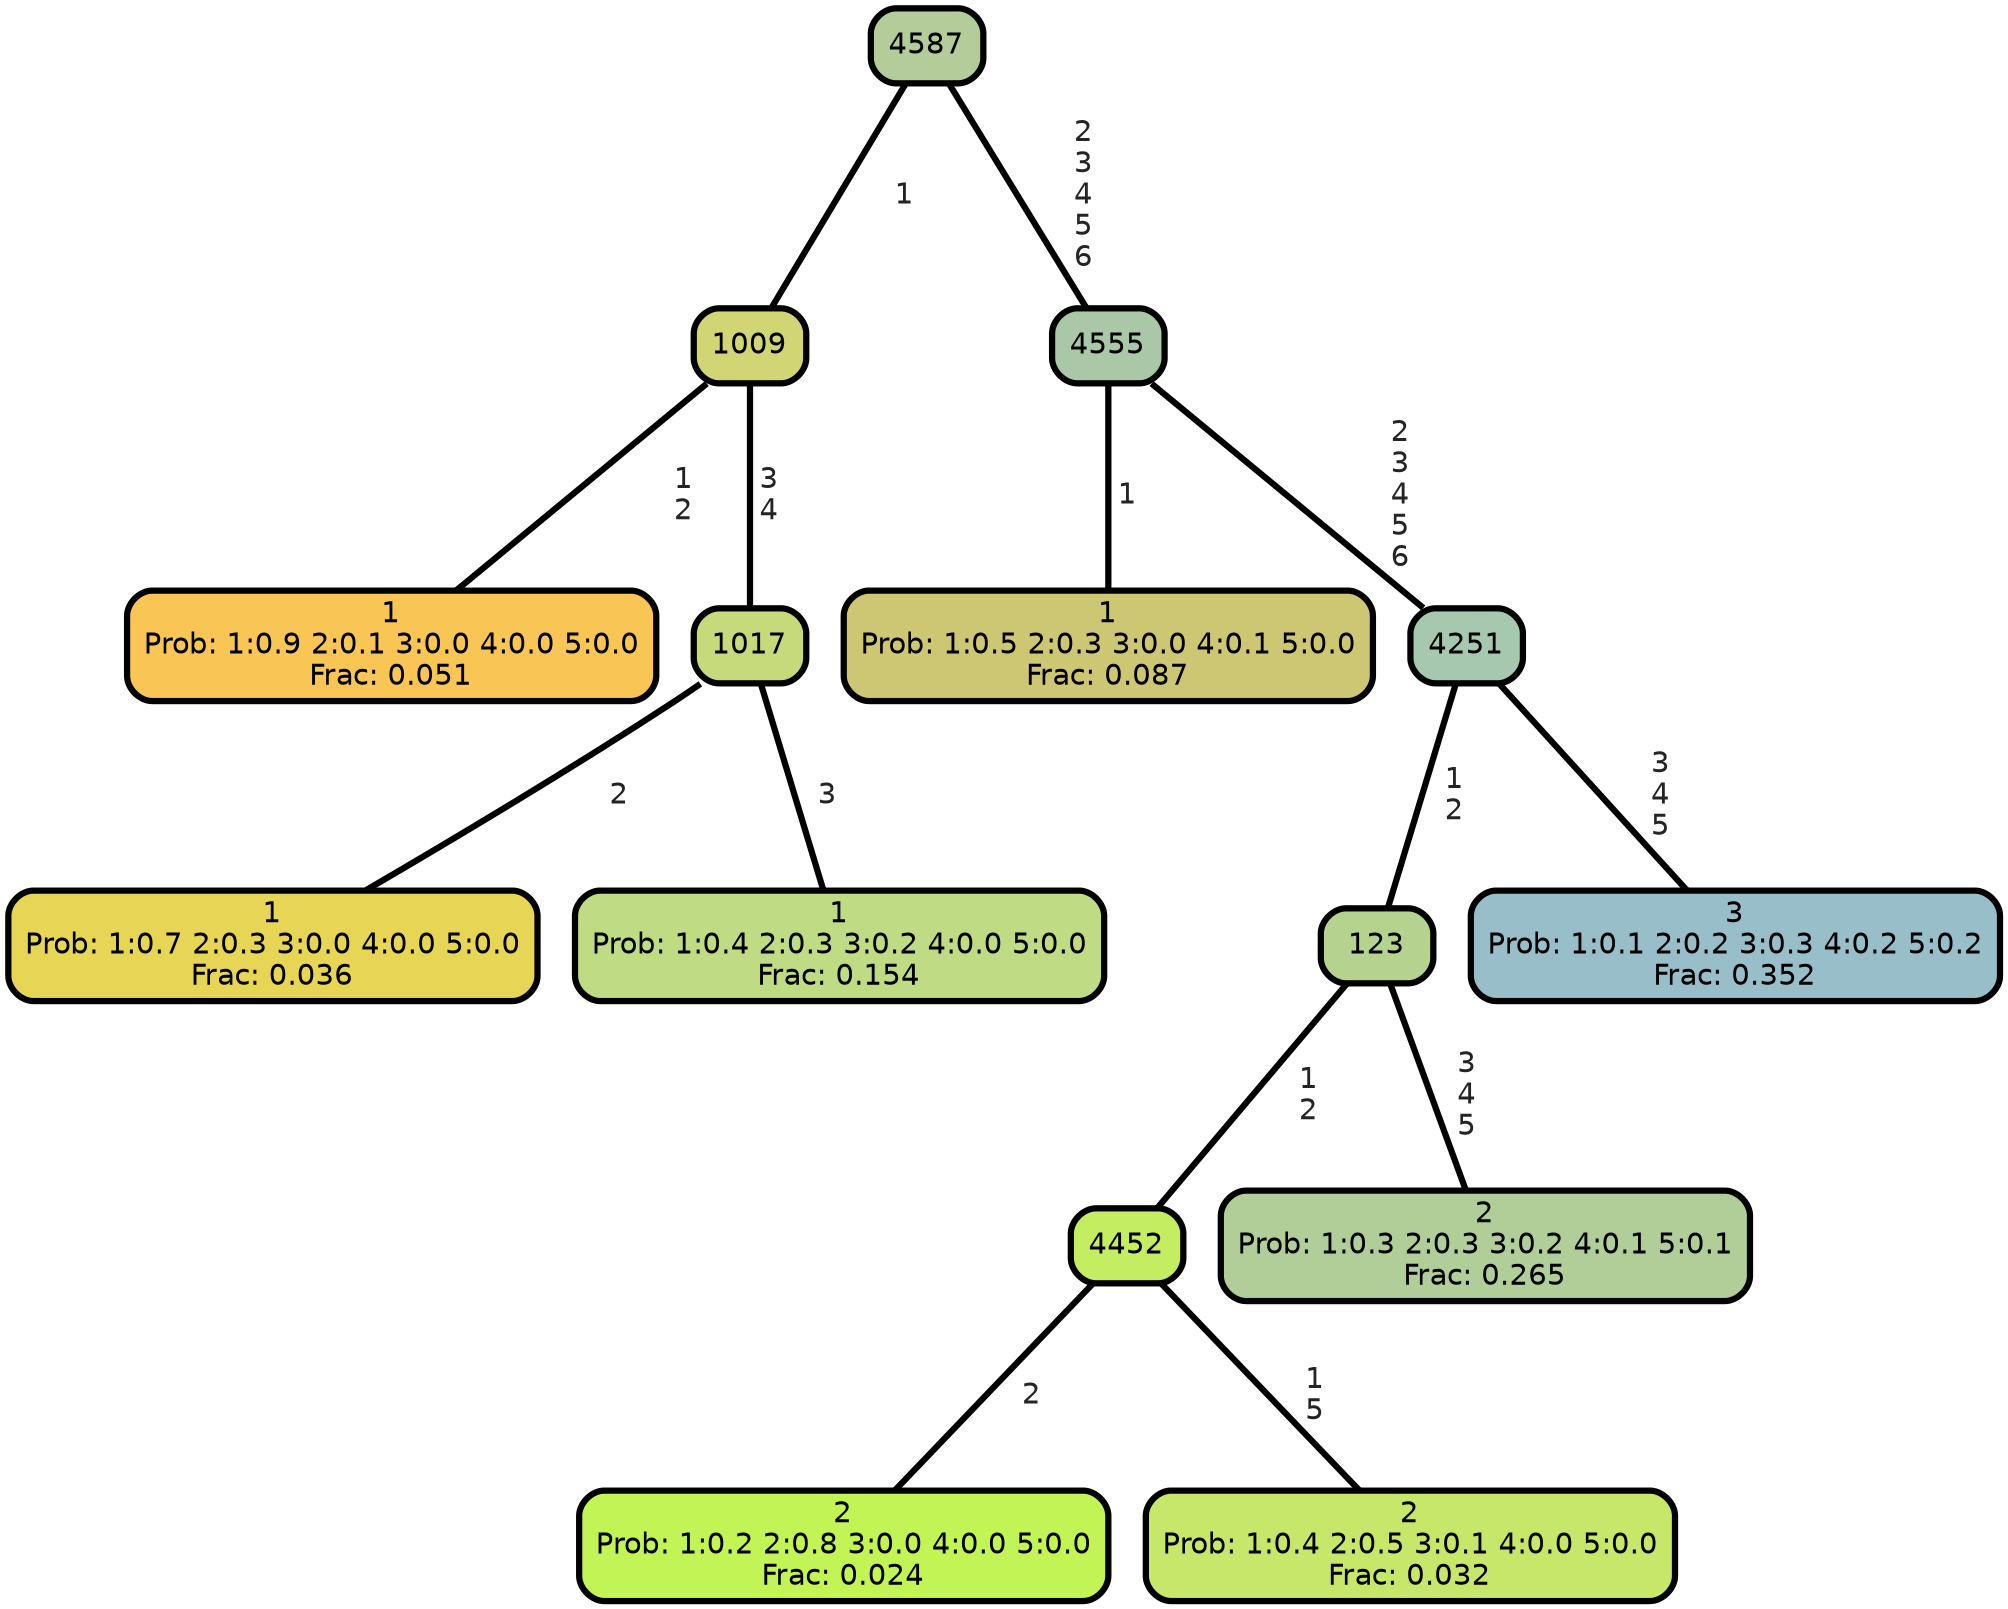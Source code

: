 graph Tree {
node [shape=box, style="filled, rounded",color="black",penwidth="3",fontcolor="black",                 fontname=helvetica] ;
graph [ranksep="0 equally", splines=straight,                 bgcolor=transparent, dpi=200] ;
edge [fontname=helvetica, fontweight=bold,fontcolor=grey14,color=black] ;
0 [label="1
Prob: 1:0.9 2:0.1 3:0.0 4:0.0 5:0.0
Frac: 0.051", fillcolor="#f9c555"] ;
1 [label="1009", fillcolor="#d1d573"] ;
2 [label="1
Prob: 1:0.7 2:0.3 3:0.0 4:0.0 5:0.0
Frac: 0.036", fillcolor="#e7d555"] ;
3 [label="1017", fillcolor="#c6da7b"] ;
4 [label="1
Prob: 1:0.4 2:0.3 3:0.2 4:0.0 5:0.0
Frac: 0.154", fillcolor="#bfdb84"] ;
5 [label="4587", fillcolor="#b4cb9a"] ;
6 [label="1
Prob: 1:0.5 2:0.3 3:0.0 4:0.1 5:0.0
Frac: 0.087", fillcolor="#cdc673"] ;
7 [label="4555", fillcolor="#aac8a7"] ;
8 [label="2
Prob: 1:0.2 2:0.8 3:0.0 4:0.0 5:0.0
Frac: 0.024", fillcolor="#c3f455"] ;
9 [label="4452", fillcolor="#c5ed61"] ;
10 [label="2
Prob: 1:0.4 2:0.5 3:0.1 4:0.0 5:0.0
Frac: 0.032", fillcolor="#c6e76a"] ;
11 [label="123", fillcolor="#b5d38f"] ;
12 [label="2
Prob: 1:0.3 2:0.3 3:0.2 4:0.1 5:0.1
Frac: 0.265", fillcolor="#b1ce99"] ;
13 [label="4251", fillcolor="#a6c8ae"] ;
14 [label="3
Prob: 1:0.1 2:0.2 3:0.3 4:0.2 5:0.2
Frac: 0.352", fillcolor="#98bec9"] ;
1 -- 0 [label=" 1\n 2",penwidth=3] ;
1 -- 3 [label=" 3\n 4",penwidth=3] ;
3 -- 2 [label=" 2",penwidth=3] ;
3 -- 4 [label=" 3",penwidth=3] ;
5 -- 1 [label=" 1",penwidth=3] ;
5 -- 7 [label=" 2\n 3\n 4\n 5\n 6",penwidth=3] ;
7 -- 6 [label=" 1",penwidth=3] ;
7 -- 13 [label=" 2\n 3\n 4\n 5\n 6",penwidth=3] ;
9 -- 8 [label=" 2",penwidth=3] ;
9 -- 10 [label=" 1\n 5",penwidth=3] ;
11 -- 9 [label=" 1\n 2",penwidth=3] ;
11 -- 12 [label=" 3\n 4\n 5",penwidth=3] ;
13 -- 11 [label=" 1\n 2",penwidth=3] ;
13 -- 14 [label=" 3\n 4\n 5",penwidth=3] ;
{rank = same;}}